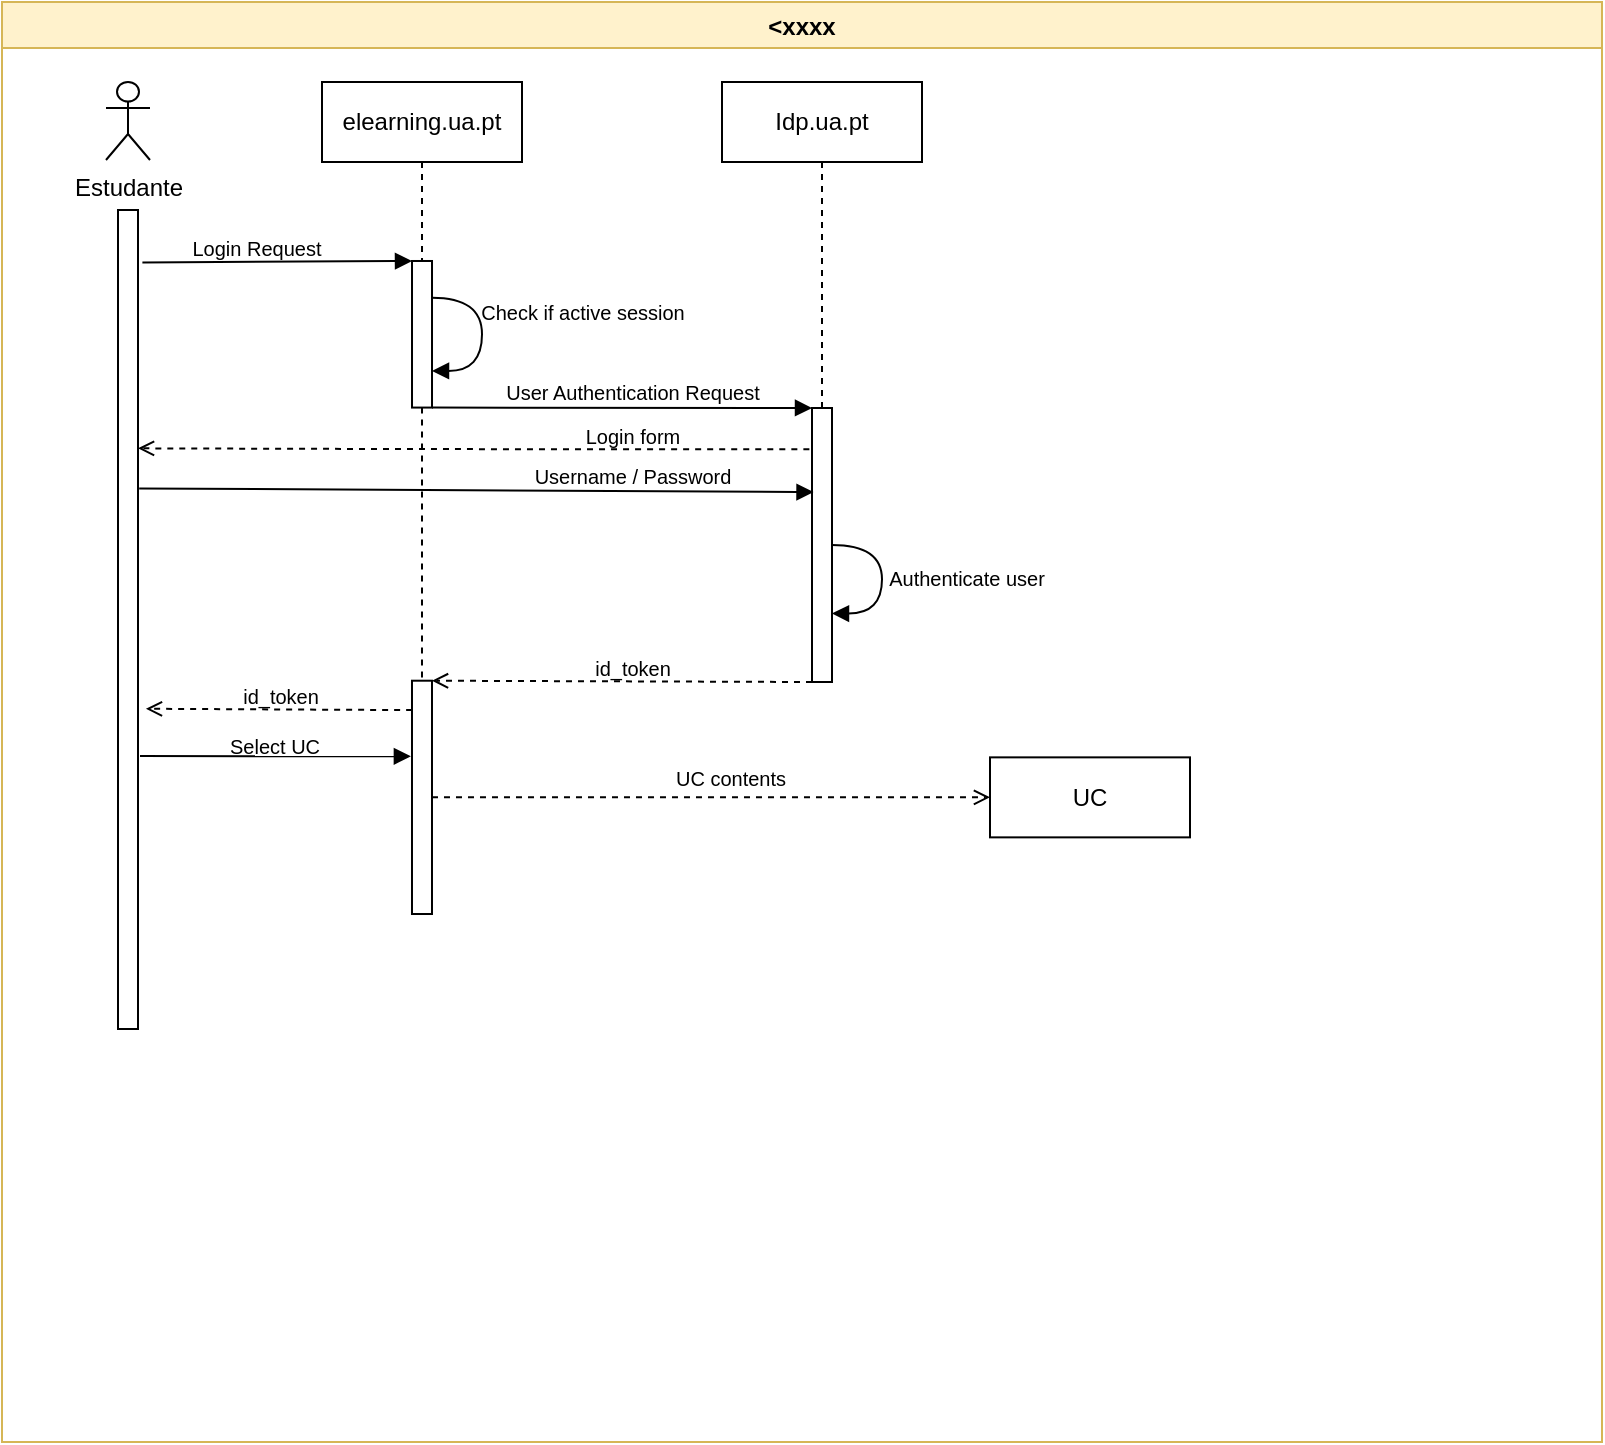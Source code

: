 <mxfile version="16.5.1" type="device" pages="2"><diagram id="JWzHGEEmHOpxPtbiXyBe" name="4.2"><mxGraphModel dx="1102" dy="857" grid="1" gridSize="10" guides="1" tooltips="1" connect="1" arrows="1" fold="1" page="1" pageScale="1" pageWidth="850" pageHeight="1100" math="0" shadow="0"><root><mxCell id="0"/><mxCell id="1" parent="0"/><mxCell id="SoTEVqlD-ZGMPwPlBJG8-1" value="&lt;xxxx" style="swimlane;swimlaneLine=1;fillColor=#fff2cc;strokeColor=#d6b656;" parent="1" vertex="1"><mxGeometry x="40" y="44" width="800" height="720" as="geometry"/></mxCell><mxCell id="SoTEVqlD-ZGMPwPlBJG8-13" style="edgeStyle=none;rounded=0;orthogonalLoop=1;jettySize=auto;html=1;entryX=0;entryY=1;entryDx=0;entryDy=0;endArrow=block;endFill=1;exitX=0.064;exitY=-0.22;exitDx=0;exitDy=0;exitPerimeter=0;" parent="SoTEVqlD-ZGMPwPlBJG8-1" source="SoTEVqlD-ZGMPwPlBJG8-26" target="SoTEVqlD-ZGMPwPlBJG8-7" edge="1"><mxGeometry relative="1" as="geometry"><mxPoint x="67" y="131" as="sourcePoint"/></mxGeometry></mxCell><mxCell id="SoTEVqlD-ZGMPwPlBJG8-15" value="Login Request" style="edgeLabel;html=1;align=center;verticalAlign=middle;resizable=0;points=[];fontSize=10;labelBackgroundColor=none;" parent="SoTEVqlD-ZGMPwPlBJG8-13" connectable="0" vertex="1"><mxGeometry x="-0.203" y="-1" relative="1" as="geometry"><mxPoint x="3" y="-8" as="offset"/></mxGeometry></mxCell><mxCell id="SoTEVqlD-ZGMPwPlBJG8-2" value="Estudante" style="shape=umlActor;verticalLabelPosition=bottom;verticalAlign=top;html=1;outlineConnect=0;" parent="SoTEVqlD-ZGMPwPlBJG8-1" vertex="1"><mxGeometry x="52" y="40" width="22" height="39" as="geometry"/></mxCell><mxCell id="SoTEVqlD-ZGMPwPlBJG8-14" style="edgeStyle=none;rounded=0;orthogonalLoop=1;jettySize=auto;html=1;exitX=0.5;exitY=1;exitDx=0;exitDy=0;entryX=0;entryY=0.5;entryDx=0;entryDy=0;endArrow=none;endFill=0;dashed=1;" parent="SoTEVqlD-ZGMPwPlBJG8-1" source="SoTEVqlD-ZGMPwPlBJG8-3" target="SoTEVqlD-ZGMPwPlBJG8-7" edge="1"><mxGeometry relative="1" as="geometry"/></mxCell><mxCell id="SoTEVqlD-ZGMPwPlBJG8-3" value="elearning.ua.pt" style="rounded=0;whiteSpace=wrap;html=1;" parent="SoTEVqlD-ZGMPwPlBJG8-1" vertex="1"><mxGeometry x="160" y="40" width="100" height="40" as="geometry"/></mxCell><mxCell id="SoTEVqlD-ZGMPwPlBJG8-17" style="edgeStyle=none;rounded=0;orthogonalLoop=1;jettySize=auto;html=1;exitX=0.5;exitY=1;exitDx=0;exitDy=0;entryX=0;entryY=0.5;entryDx=0;entryDy=0;dashed=1;endArrow=none;endFill=0;" parent="SoTEVqlD-ZGMPwPlBJG8-1" source="SoTEVqlD-ZGMPwPlBJG8-4" target="SoTEVqlD-ZGMPwPlBJG8-16" edge="1"><mxGeometry relative="1" as="geometry"/></mxCell><mxCell id="SoTEVqlD-ZGMPwPlBJG8-4" value="Idp.ua.pt" style="rounded=0;whiteSpace=wrap;html=1;" parent="SoTEVqlD-ZGMPwPlBJG8-1" vertex="1"><mxGeometry x="360" y="40" width="100" height="40" as="geometry"/></mxCell><mxCell id="SoTEVqlD-ZGMPwPlBJG8-18" style="edgeStyle=none;rounded=0;orthogonalLoop=1;jettySize=auto;html=1;exitX=1;exitY=0;exitDx=0;exitDy=0;entryX=0;entryY=1;entryDx=0;entryDy=0;endArrow=block;endFill=1;" parent="SoTEVqlD-ZGMPwPlBJG8-1" source="SoTEVqlD-ZGMPwPlBJG8-7" target="SoTEVqlD-ZGMPwPlBJG8-16" edge="1"><mxGeometry relative="1" as="geometry"/></mxCell><mxCell id="SoTEVqlD-ZGMPwPlBJG8-40" style="edgeStyle=none;rounded=0;orthogonalLoop=1;jettySize=auto;html=1;exitX=1;exitY=0.5;exitDx=0;exitDy=0;entryX=0;entryY=0.5;entryDx=0;entryDy=0;dashed=1;fontSize=10;endArrow=none;endFill=0;" parent="SoTEVqlD-ZGMPwPlBJG8-1" source="SoTEVqlD-ZGMPwPlBJG8-7" target="SoTEVqlD-ZGMPwPlBJG8-39" edge="1"><mxGeometry relative="1" as="geometry"/></mxCell><mxCell id="SoTEVqlD-ZGMPwPlBJG8-7" value="" style="rounded=0;whiteSpace=wrap;html=1;rotation=90;" parent="SoTEVqlD-ZGMPwPlBJG8-1" vertex="1"><mxGeometry x="173.36" y="161.14" width="73.29" height="10" as="geometry"/></mxCell><mxCell id="SoTEVqlD-ZGMPwPlBJG8-30" style="edgeStyle=orthogonalEdgeStyle;curved=1;rounded=0;orthogonalLoop=1;jettySize=auto;html=1;fontSize=10;endArrow=open;endFill=0;dashed=1;entryX=0.291;entryY=0;entryDx=0;entryDy=0;entryPerimeter=0;exitX=0.151;exitY=1.131;exitDx=0;exitDy=0;exitPerimeter=0;" parent="SoTEVqlD-ZGMPwPlBJG8-1" source="SoTEVqlD-ZGMPwPlBJG8-16" target="SoTEVqlD-ZGMPwPlBJG8-26" edge="1"><mxGeometry relative="1" as="geometry"><mxPoint x="408" y="225" as="sourcePoint"/><mxPoint x="69" y="223" as="targetPoint"/></mxGeometry></mxCell><mxCell id="SoTEVqlD-ZGMPwPlBJG8-36" style="rounded=0;orthogonalLoop=1;jettySize=auto;html=1;exitX=1;exitY=1;exitDx=0;exitDy=0;entryX=0;entryY=0;entryDx=0;entryDy=0;fontSize=10;endArrow=open;endFill=0;dashed=1;" parent="SoTEVqlD-ZGMPwPlBJG8-1" source="SoTEVqlD-ZGMPwPlBJG8-16" target="SoTEVqlD-ZGMPwPlBJG8-39" edge="1"><mxGeometry relative="1" as="geometry"/></mxCell><mxCell id="SoTEVqlD-ZGMPwPlBJG8-16" value="" style="rounded=0;whiteSpace=wrap;html=1;rotation=90;" parent="SoTEVqlD-ZGMPwPlBJG8-1" vertex="1"><mxGeometry x="341.5" y="266.5" width="137" height="10" as="geometry"/></mxCell><mxCell id="SoTEVqlD-ZGMPwPlBJG8-21" value="&lt;font style=&quot;font-size: 10px&quot;&gt;Check if active session&lt;/font&gt;" style="text;html=1;align=center;verticalAlign=middle;resizable=0;points=[];autosize=1;strokeColor=none;fillColor=none;fontSize=10;" parent="SoTEVqlD-ZGMPwPlBJG8-1" vertex="1"><mxGeometry x="230" y="145" width="120" height="20" as="geometry"/></mxCell><mxCell id="SoTEVqlD-ZGMPwPlBJG8-24" value="User Authentication Request" style="text;html=1;align=center;verticalAlign=middle;resizable=0;points=[];autosize=1;strokeColor=none;fillColor=none;fontSize=10;" parent="SoTEVqlD-ZGMPwPlBJG8-1" vertex="1"><mxGeometry x="245" y="185" width="140" height="20" as="geometry"/></mxCell><mxCell id="SoTEVqlD-ZGMPwPlBJG8-26" value="" style="rounded=0;whiteSpace=wrap;html=1;rotation=90;" parent="SoTEVqlD-ZGMPwPlBJG8-1" vertex="1"><mxGeometry x="-141.75" y="303.75" width="409.5" height="10" as="geometry"/></mxCell><mxCell id="SoTEVqlD-ZGMPwPlBJG8-29" style="edgeStyle=orthogonalEdgeStyle;curved=1;rounded=0;orthogonalLoop=1;jettySize=auto;html=1;exitX=0.25;exitY=0;exitDx=0;exitDy=0;entryX=0.75;entryY=0;entryDx=0;entryDy=0;fontSize=10;endArrow=block;endFill=1;" parent="SoTEVqlD-ZGMPwPlBJG8-1" source="SoTEVqlD-ZGMPwPlBJG8-7" target="SoTEVqlD-ZGMPwPlBJG8-7" edge="1"><mxGeometry relative="1" as="geometry"><Array as="points"><mxPoint x="240" y="147"/><mxPoint x="240" y="184"/></Array></mxGeometry></mxCell><mxCell id="SoTEVqlD-ZGMPwPlBJG8-31" value="Login form" style="text;html=1;align=center;verticalAlign=middle;resizable=0;points=[];autosize=1;strokeColor=none;fillColor=none;fontSize=10;" parent="SoTEVqlD-ZGMPwPlBJG8-1" vertex="1"><mxGeometry x="286.5" y="209" width="57" height="16" as="geometry"/></mxCell><mxCell id="SoTEVqlD-ZGMPwPlBJG8-32" value="" style="endArrow=block;html=1;rounded=0;fontSize=10;curved=1;entryX=0.307;entryY=0.924;entryDx=0;entryDy=0;exitX=0.34;exitY=-0.06;exitDx=0;exitDy=0;exitPerimeter=0;endFill=1;entryPerimeter=0;" parent="SoTEVqlD-ZGMPwPlBJG8-1" source="SoTEVqlD-ZGMPwPlBJG8-26" target="SoTEVqlD-ZGMPwPlBJG8-16" edge="1"><mxGeometry width="50" height="50" relative="1" as="geometry"><mxPoint x="214" y="265" as="sourcePoint"/><mxPoint x="264" y="215" as="targetPoint"/></mxGeometry></mxCell><mxCell id="SoTEVqlD-ZGMPwPlBJG8-33" value="Username / Password" style="text;html=1;align=center;verticalAlign=middle;resizable=0;points=[];autosize=1;strokeColor=none;fillColor=none;fontSize=10;" parent="SoTEVqlD-ZGMPwPlBJG8-1" vertex="1"><mxGeometry x="261" y="229" width="108" height="16" as="geometry"/></mxCell><mxCell id="SoTEVqlD-ZGMPwPlBJG8-34" style="edgeStyle=orthogonalEdgeStyle;curved=1;rounded=0;orthogonalLoop=1;jettySize=auto;html=1;exitX=0.5;exitY=0;exitDx=0;exitDy=0;entryX=0.75;entryY=0;entryDx=0;entryDy=0;fontSize=10;endArrow=block;endFill=1;" parent="SoTEVqlD-ZGMPwPlBJG8-1" source="SoTEVqlD-ZGMPwPlBJG8-16" target="SoTEVqlD-ZGMPwPlBJG8-16" edge="1"><mxGeometry relative="1" as="geometry"><Array as="points"><mxPoint x="440" y="271"/><mxPoint x="440" y="306"/></Array></mxGeometry></mxCell><mxCell id="SoTEVqlD-ZGMPwPlBJG8-35" value="Authenticate user" style="text;html=1;align=center;verticalAlign=middle;resizable=0;points=[];autosize=1;strokeColor=none;fillColor=none;fontSize=10;" parent="SoTEVqlD-ZGMPwPlBJG8-1" vertex="1"><mxGeometry x="438" y="280" width="88" height="16" as="geometry"/></mxCell><mxCell id="SoTEVqlD-ZGMPwPlBJG8-38" value="id_token" style="text;html=1;align=center;verticalAlign=middle;resizable=0;points=[];autosize=1;strokeColor=none;fillColor=none;fontSize=10;" parent="SoTEVqlD-ZGMPwPlBJG8-1" vertex="1"><mxGeometry x="291" y="325" width="48" height="16" as="geometry"/></mxCell><mxCell id="SoTEVqlD-ZGMPwPlBJG8-41" style="edgeStyle=none;rounded=0;orthogonalLoop=1;jettySize=auto;html=1;dashed=1;fontSize=10;endArrow=open;endFill=0;entryX=0.609;entryY=-0.397;entryDx=0;entryDy=0;entryPerimeter=0;exitX=0.126;exitY=0.993;exitDx=0;exitDy=0;exitPerimeter=0;" parent="SoTEVqlD-ZGMPwPlBJG8-1" source="SoTEVqlD-ZGMPwPlBJG8-39" target="SoTEVqlD-ZGMPwPlBJG8-26" edge="1"><mxGeometry relative="1" as="geometry"><mxPoint x="203" y="353" as="sourcePoint"/><mxPoint x="68" y="358" as="targetPoint"/></mxGeometry></mxCell><mxCell id="SoTEVqlD-ZGMPwPlBJG8-44" style="edgeStyle=none;rounded=0;orthogonalLoop=1;jettySize=auto;html=1;exitX=0.5;exitY=0;exitDx=0;exitDy=0;entryX=0;entryY=0.5;entryDx=0;entryDy=0;dashed=1;fontSize=10;endArrow=open;endFill=0;" parent="SoTEVqlD-ZGMPwPlBJG8-1" source="SoTEVqlD-ZGMPwPlBJG8-39" target="SoTEVqlD-ZGMPwPlBJG8-43" edge="1"><mxGeometry relative="1" as="geometry"/></mxCell><mxCell id="SoTEVqlD-ZGMPwPlBJG8-39" value="" style="rounded=0;whiteSpace=wrap;html=1;rotation=90;" parent="SoTEVqlD-ZGMPwPlBJG8-1" vertex="1"><mxGeometry x="151.67" y="392.68" width="116.65" height="10" as="geometry"/></mxCell><mxCell id="SoTEVqlD-ZGMPwPlBJG8-42" value="id_token" style="text;html=1;align=center;verticalAlign=middle;resizable=0;points=[];autosize=1;strokeColor=none;fillColor=none;fontSize=10;" parent="SoTEVqlD-ZGMPwPlBJG8-1" vertex="1"><mxGeometry x="115" y="339" width="48" height="16" as="geometry"/></mxCell><mxCell id="SoTEVqlD-ZGMPwPlBJG8-43" value="UC" style="rounded=0;whiteSpace=wrap;html=1;" parent="SoTEVqlD-ZGMPwPlBJG8-1" vertex="1"><mxGeometry x="494" y="377.68" width="100" height="40" as="geometry"/></mxCell><mxCell id="SoTEVqlD-ZGMPwPlBJG8-45" value="" style="endArrow=block;html=1;rounded=0;fontSize=10;entryX=0.324;entryY=1.055;entryDx=0;entryDy=0;entryPerimeter=0;endFill=1;" parent="SoTEVqlD-ZGMPwPlBJG8-1" target="SoTEVqlD-ZGMPwPlBJG8-39" edge="1"><mxGeometry width="50" height="50" relative="1" as="geometry"><mxPoint x="69" y="377" as="sourcePoint"/><mxPoint x="329" y="342" as="targetPoint"/></mxGeometry></mxCell><mxCell id="SoTEVqlD-ZGMPwPlBJG8-46" value="Select UC" style="text;html=1;align=center;verticalAlign=middle;resizable=0;points=[];autosize=1;strokeColor=none;fillColor=none;fontSize=10;" parent="SoTEVqlD-ZGMPwPlBJG8-1" vertex="1"><mxGeometry x="108" y="364" width="55" height="16" as="geometry"/></mxCell><mxCell id="SoTEVqlD-ZGMPwPlBJG8-47" value="UC contents" style="text;html=1;align=center;verticalAlign=middle;resizable=0;points=[];autosize=1;strokeColor=none;fillColor=none;fontSize=10;" parent="SoTEVqlD-ZGMPwPlBJG8-1" vertex="1"><mxGeometry x="331" y="380" width="65" height="16" as="geometry"/></mxCell></root></mxGraphModel></diagram><diagram id="L5uJk-dwBL03DwltUghx" name="4.4 Cache State Machine"><mxGraphModel dx="1929" dy="857" grid="1" gridSize="10" guides="1" tooltips="1" connect="1" arrows="1" fold="1" page="1" pageScale="1" pageWidth="827" pageHeight="1169" math="0" shadow="0"><root><mxCell id="AHBp3_VRvHWnM_W1ek0z-0"/><mxCell id="AHBp3_VRvHWnM_W1ek0z-1" parent="AHBp3_VRvHWnM_W1ek0z-0"/><mxCell id="AHBp3_VRvHWnM_W1ek0z-9" style="edgeStyle=orthogonalEdgeStyle;rounded=0;orthogonalLoop=1;jettySize=auto;html=1;exitX=1;exitY=0.5;exitDx=0;exitDy=0;curved=1;startArrow=none;" parent="AHBp3_VRvHWnM_W1ek0z-1" source="AHBp3_VRvHWnM_W1ek0z-20" target="AHBp3_VRvHWnM_W1ek0z-3" edge="1"><mxGeometry relative="1" as="geometry"/></mxCell><mxCell id="06BxQjRZ9kkwflxCcMQA-0" style="edgeStyle=orthogonalEdgeStyle;curved=1;rounded=0;orthogonalLoop=1;jettySize=auto;html=1;exitX=0.75;exitY=0;exitDx=0;exitDy=0;endArrow=classic;endFill=1;entryX=0.5;entryY=0;entryDx=0;entryDy=0;startArrow=none;" parent="AHBp3_VRvHWnM_W1ek0z-1" source="06BxQjRZ9kkwflxCcMQA-1" target="AHBp3_VRvHWnM_W1ek0z-2" edge="1"><mxGeometry relative="1" as="geometry"><mxPoint x="50" y="70" as="targetPoint"/><Array as="points"><mxPoint x="15" y="40"/><mxPoint x="80" y="40"/></Array></mxGeometry></mxCell><mxCell id="AHBp3_VRvHWnM_W1ek0z-2" value="" style="shape=ellipse;html=1;fillColor=#000000;fontSize=18;fontColor=#ffffff;" parent="AHBp3_VRvHWnM_W1ek0z-1" vertex="1"><mxGeometry x="60" y="90" width="40" height="40" as="geometry"/></mxCell><mxCell id="06BxQjRZ9kkwflxCcMQA-16" style="edgeStyle=orthogonalEdgeStyle;curved=1;rounded=0;orthogonalLoop=1;jettySize=auto;html=1;exitX=1;exitY=0.5;exitDx=0;exitDy=0;entryX=0;entryY=0.5;entryDx=0;entryDy=0;endArrow=classic;endFill=1;" parent="AHBp3_VRvHWnM_W1ek0z-1" source="AHBp3_VRvHWnM_W1ek0z-3" target="AHBp3_VRvHWnM_W1ek0z-4" edge="1"><mxGeometry relative="1" as="geometry"/></mxCell><mxCell id="AHBp3_VRvHWnM_W1ek0z-3" value="New" style="rounded=1;whiteSpace=wrap;html=1;" parent="AHBp3_VRvHWnM_W1ek0z-1" vertex="1"><mxGeometry x="280" y="80" width="120" height="60" as="geometry"/></mxCell><mxCell id="k6s4VyVISrtGLycESjMs-0" style="edgeStyle=orthogonalEdgeStyle;rounded=0;orthogonalLoop=1;jettySize=auto;html=1;exitX=0;exitY=1;exitDx=0;exitDy=0;entryX=0;entryY=0;entryDx=0;entryDy=0;" parent="AHBp3_VRvHWnM_W1ek0z-1" source="AHBp3_VRvHWnM_W1ek0z-4" target="AHBp3_VRvHWnM_W1ek0z-11" edge="1"><mxGeometry relative="1" as="geometry"/></mxCell><mxCell id="AHBp3_VRvHWnM_W1ek0z-4" value="Update" style="rounded=1;whiteSpace=wrap;html=1;" parent="AHBp3_VRvHWnM_W1ek0z-1" vertex="1"><mxGeometry x="480" y="80" width="120" height="60" as="geometry"/></mxCell><mxCell id="AHBp3_VRvHWnM_W1ek0z-5" value="Remove" style="rounded=1;whiteSpace=wrap;html=1;" parent="AHBp3_VRvHWnM_W1ek0z-1" vertex="1"><mxGeometry x="280" y="500" width="120" height="60" as="geometry"/></mxCell><mxCell id="AHBp3_VRvHWnM_W1ek0z-6" value="Dirty" style="rounded=1;whiteSpace=wrap;html=1;" parent="AHBp3_VRvHWnM_W1ek0z-1" vertex="1"><mxGeometry x="480" y="500" width="120" height="60" as="geometry"/></mxCell><mxCell id="AHBp3_VRvHWnM_W1ek0z-7" value="Miss" style="rounded=1;whiteSpace=wrap;html=1;" parent="AHBp3_VRvHWnM_W1ek0z-1" vertex="1"><mxGeometry x="680" y="505" width="120" height="60" as="geometry"/></mxCell><mxCell id="k6s4VyVISrtGLycESjMs-1" style="edgeStyle=orthogonalEdgeStyle;rounded=0;orthogonalLoop=1;jettySize=auto;html=1;exitX=0.5;exitY=0;exitDx=0;exitDy=0;entryX=1;entryY=1;entryDx=0;entryDy=0;startArrow=none;" parent="AHBp3_VRvHWnM_W1ek0z-1" source="06BxQjRZ9kkwflxCcMQA-9" target="AHBp3_VRvHWnM_W1ek0z-4" edge="1"><mxGeometry relative="1" as="geometry"><Array as="points"/></mxGeometry></mxCell><mxCell id="k6s4VyVISrtGLycESjMs-3" style="edgeStyle=orthogonalEdgeStyle;rounded=0;orthogonalLoop=1;jettySize=auto;html=1;exitX=0.5;exitY=1;exitDx=0;exitDy=0;entryX=0.5;entryY=0;entryDx=0;entryDy=0;startArrow=none;" parent="AHBp3_VRvHWnM_W1ek0z-1" source="06BxQjRZ9kkwflxCcMQA-15" target="AHBp3_VRvHWnM_W1ek0z-6" edge="1"><mxGeometry relative="1" as="geometry"/></mxCell><mxCell id="k6s4VyVISrtGLycESjMs-5" style="edgeStyle=orthogonalEdgeStyle;rounded=0;orthogonalLoop=1;jettySize=auto;html=1;entryX=0.75;entryY=0;entryDx=0;entryDy=0;startArrow=none;exitX=0.4;exitY=0.833;exitDx=0;exitDy=0;exitPerimeter=0;" parent="AHBp3_VRvHWnM_W1ek0z-1" source="06BxQjRZ9kkwflxCcMQA-14" target="AHBp3_VRvHWnM_W1ek0z-5" edge="1"><mxGeometry relative="1" as="geometry"><mxPoint x="370" y="420" as="sourcePoint"/><Array as="points"/></mxGeometry></mxCell><mxCell id="k6s4VyVISrtGLycESjMs-7" style="edgeStyle=orthogonalEdgeStyle;rounded=0;orthogonalLoop=1;jettySize=auto;html=1;exitX=0.5;exitY=1;exitDx=0;exitDy=0;entryX=0.25;entryY=0;entryDx=0;entryDy=0;startArrow=none;" parent="AHBp3_VRvHWnM_W1ek0z-1" source="06BxQjRZ9kkwflxCcMQA-10" target="AHBp3_VRvHWnM_W1ek0z-7" edge="1"><mxGeometry relative="1" as="geometry"><Array as="points"><mxPoint x="710" y="440"/></Array></mxGeometry></mxCell><mxCell id="AHBp3_VRvHWnM_W1ek0z-11" value="Idle" style="rounded=1;whiteSpace=wrap;html=1;" parent="AHBp3_VRvHWnM_W1ek0z-1" vertex="1"><mxGeometry x="480" y="290" width="120" height="60" as="geometry"/></mxCell><mxCell id="06BxQjRZ9kkwflxCcMQA-1" value="Put[Valid] =&amp;nbsp; 0" style="text;html=1;strokeColor=none;fillColor=none;align=center;verticalAlign=middle;whiteSpace=wrap;rounded=0;" parent="AHBp3_VRvHWnM_W1ek0z-1" vertex="1"><mxGeometry x="-30" y="60" width="60" height="30" as="geometry"/></mxCell><mxCell id="06BxQjRZ9kkwflxCcMQA-7" value="" style="edgeStyle=orthogonalEdgeStyle;curved=1;rounded=0;orthogonalLoop=1;jettySize=auto;html=1;exitX=0;exitY=0.5;exitDx=0;exitDy=0;endArrow=none;endFill=1;entryX=0.5;entryY=1;entryDx=0;entryDy=0;" parent="AHBp3_VRvHWnM_W1ek0z-1" source="AHBp3_VRvHWnM_W1ek0z-2" target="06BxQjRZ9kkwflxCcMQA-1" edge="1"><mxGeometry relative="1" as="geometry"><mxPoint y="110" as="targetPoint"/><mxPoint x="60" y="110" as="sourcePoint"/><Array as="points"><mxPoint y="110"/></Array></mxGeometry></mxCell><mxCell id="AHBp3_VRvHWnM_W1ek0z-20" value="Put[Valid] = 1&lt;br&gt;Put[Existing] = 0" style="text;html=1;strokeColor=none;fillColor=none;align=center;verticalAlign=middle;whiteSpace=wrap;rounded=0;" parent="AHBp3_VRvHWnM_W1ek0z-1" vertex="1"><mxGeometry x="130" y="95" width="60" height="30" as="geometry"/></mxCell><mxCell id="06BxQjRZ9kkwflxCcMQA-8" value="" style="edgeStyle=orthogonalEdgeStyle;rounded=0;orthogonalLoop=1;jettySize=auto;html=1;exitX=1;exitY=0.5;exitDx=0;exitDy=0;curved=1;endArrow=none;" parent="AHBp3_VRvHWnM_W1ek0z-1" source="AHBp3_VRvHWnM_W1ek0z-2" target="AHBp3_VRvHWnM_W1ek0z-20" edge="1"><mxGeometry relative="1" as="geometry"><mxPoint x="100" y="110" as="sourcePoint"/><mxPoint x="280" y="110" as="targetPoint"/></mxGeometry></mxCell><mxCell id="06BxQjRZ9kkwflxCcMQA-13" value="1 = True&lt;br&gt;0 = False" style="text;html=1;strokeColor=none;fillColor=none;align=center;verticalAlign=middle;whiteSpace=wrap;rounded=0;" parent="AHBp3_VRvHWnM_W1ek0z-1" vertex="1"><mxGeometry y="290" width="60" height="30" as="geometry"/></mxCell><mxCell id="06BxQjRZ9kkwflxCcMQA-9" value="Put[Existing] = 1&lt;br&gt;Put[Valid] =&amp;nbsp; 1" style="text;html=1;strokeColor=none;fillColor=none;align=center;verticalAlign=middle;whiteSpace=wrap;rounded=0;" parent="AHBp3_VRvHWnM_W1ek0z-1" vertex="1"><mxGeometry x="550" y="200" width="100" height="30" as="geometry"/></mxCell><mxCell id="k6s4VyVISrtGLycESjMs-2" value="" style="edgeStyle=orthogonalEdgeStyle;rounded=0;orthogonalLoop=1;jettySize=auto;html=1;exitX=1;exitY=0;exitDx=0;exitDy=0;endArrow=none;" parent="AHBp3_VRvHWnM_W1ek0z-1" source="AHBp3_VRvHWnM_W1ek0z-11" edge="1"><mxGeometry relative="1" as="geometry"><mxPoint x="600" y="290" as="sourcePoint"/><mxPoint x="600" y="230" as="targetPoint"/><Array as="points"><mxPoint x="600" y="230"/></Array></mxGeometry></mxCell><mxCell id="06BxQjRZ9kkwflxCcMQA-15" value="TTL[spent] = 1" style="text;html=1;strokeColor=none;fillColor=none;align=center;verticalAlign=middle;whiteSpace=wrap;rounded=0;" parent="AHBp3_VRvHWnM_W1ek0z-1" vertex="1"><mxGeometry x="498" y="410" width="85" height="30" as="geometry"/></mxCell><mxCell id="k6s4VyVISrtGLycESjMs-4" value="" style="edgeStyle=orthogonalEdgeStyle;rounded=0;orthogonalLoop=1;jettySize=auto;html=1;exitX=0.5;exitY=1;exitDx=0;exitDy=0;entryX=0.5;entryY=0;entryDx=0;entryDy=0;endArrow=none;" parent="AHBp3_VRvHWnM_W1ek0z-1" source="AHBp3_VRvHWnM_W1ek0z-11" target="06BxQjRZ9kkwflxCcMQA-15" edge="1"><mxGeometry relative="1" as="geometry"><mxPoint x="540" y="350" as="sourcePoint"/><mxPoint x="540" y="500" as="targetPoint"/></mxGeometry></mxCell><mxCell id="06BxQjRZ9kkwflxCcMQA-14" value="Re-eval = 1 ||&lt;br&gt;Get[Existeing] = 1 &amp;amp;&amp;amp; &quot;Dirty&quot;" style="text;html=1;strokeColor=none;fillColor=none;align=center;verticalAlign=middle;whiteSpace=wrap;rounded=0;" parent="AHBp3_VRvHWnM_W1ek0z-1" vertex="1"><mxGeometry x="300" y="385" width="115" height="55" as="geometry"/></mxCell><mxCell id="k6s4VyVISrtGLycESjMs-6" value="" style="edgeStyle=orthogonalEdgeStyle;rounded=0;orthogonalLoop=1;jettySize=auto;html=1;exitX=0;exitY=1;exitDx=0;exitDy=0;entryX=0.5;entryY=0;entryDx=0;entryDy=0;endArrow=none;" parent="AHBp3_VRvHWnM_W1ek0z-1" source="AHBp3_VRvHWnM_W1ek0z-11" target="06BxQjRZ9kkwflxCcMQA-14" edge="1"><mxGeometry relative="1" as="geometry"><mxPoint x="480" y="350" as="sourcePoint"/><mxPoint x="370" y="500" as="targetPoint"/><Array as="points"><mxPoint x="480" y="370"/><mxPoint x="358" y="370"/></Array></mxGeometry></mxCell><mxCell id="06BxQjRZ9kkwflxCcMQA-10" value="GET[Inexisting] = 1" style="text;html=1;strokeColor=none;fillColor=none;align=center;verticalAlign=middle;whiteSpace=wrap;rounded=0;" parent="AHBp3_VRvHWnM_W1ek0z-1" vertex="1"><mxGeometry x="650" y="410" width="110" height="30" as="geometry"/></mxCell><mxCell id="k6s4VyVISrtGLycESjMs-8" value="" style="edgeStyle=orthogonalEdgeStyle;rounded=0;orthogonalLoop=1;jettySize=auto;html=1;exitX=1;exitY=1;exitDx=0;exitDy=0;entryX=0.5;entryY=0;entryDx=0;entryDy=0;endArrow=none;" parent="AHBp3_VRvHWnM_W1ek0z-1" source="AHBp3_VRvHWnM_W1ek0z-11" target="06BxQjRZ9kkwflxCcMQA-10" edge="1"><mxGeometry relative="1" as="geometry"><mxPoint x="600" y="350" as="sourcePoint"/><mxPoint x="710" y="505" as="targetPoint"/><Array as="points"/></mxGeometry></mxCell></root></mxGraphModel></diagram></mxfile>